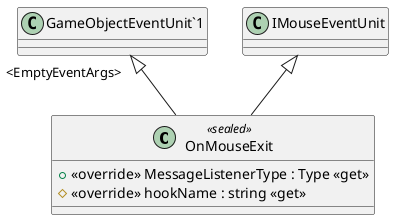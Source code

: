 @startuml
class OnMouseExit <<sealed>> {
    + <<override>> MessageListenerType : Type <<get>>
    # <<override>> hookName : string <<get>>
}
"GameObjectEventUnit`1" "<EmptyEventArgs>" <|-- OnMouseExit
IMouseEventUnit <|-- OnMouseExit
@enduml
